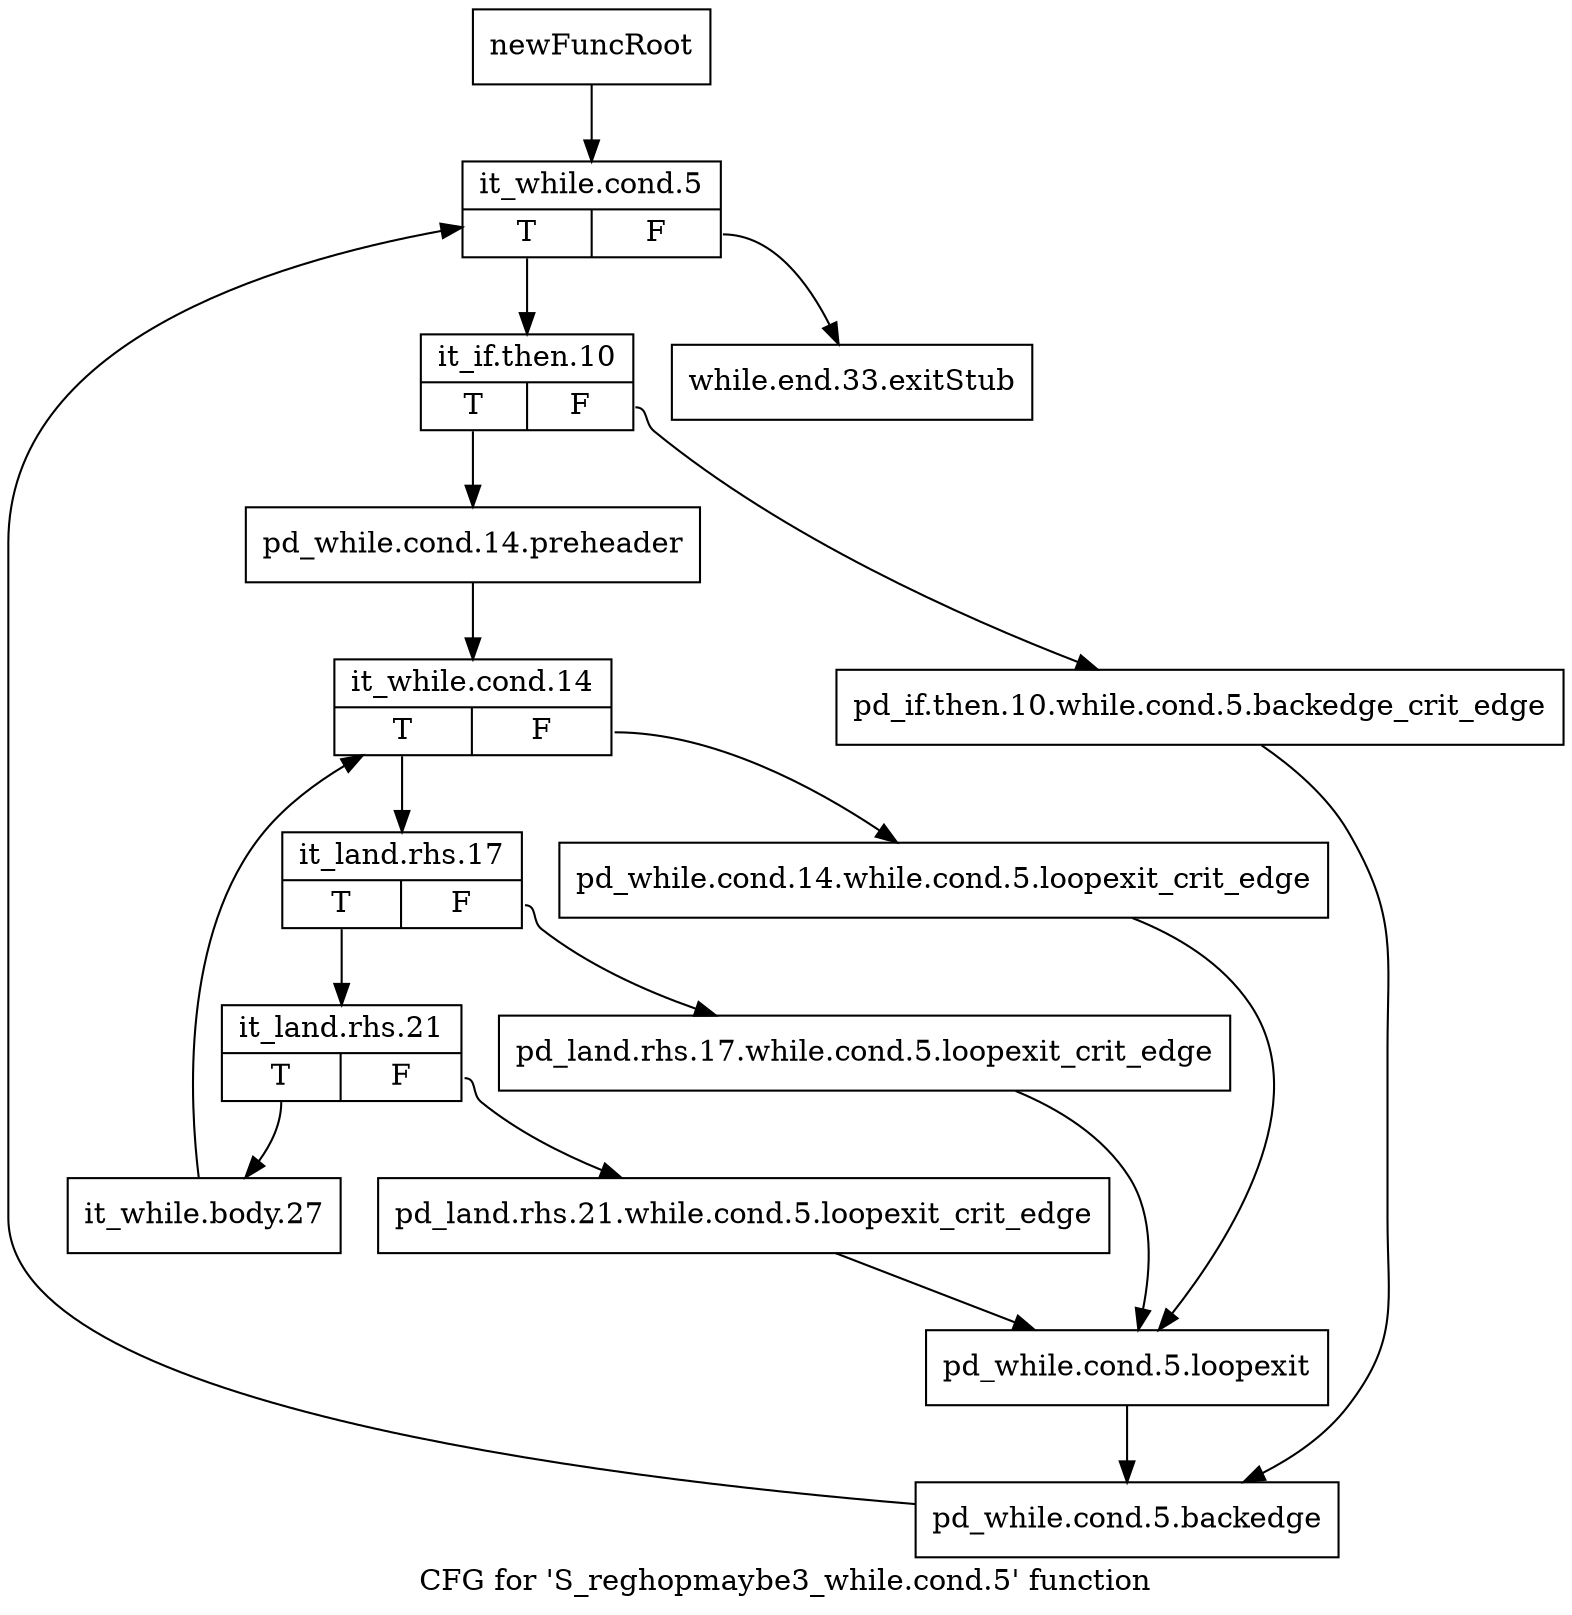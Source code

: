 digraph "CFG for 'S_reghopmaybe3_while.cond.5' function" {
	label="CFG for 'S_reghopmaybe3_while.cond.5' function";

	Node0x52e8750 [shape=record,label="{newFuncRoot}"];
	Node0x52e8750 -> Node0x52e87f0;
	Node0x52e87a0 [shape=record,label="{while.end.33.exitStub}"];
	Node0x52e87f0 [shape=record,label="{it_while.cond.5|{<s0>T|<s1>F}}"];
	Node0x52e87f0:s0 -> Node0x52e8840;
	Node0x52e87f0:s1 -> Node0x52e87a0;
	Node0x52e8840 [shape=record,label="{it_if.then.10|{<s0>T|<s1>F}}"];
	Node0x52e8840:s0 -> Node0x52e88e0;
	Node0x52e8840:s1 -> Node0x52e8890;
	Node0x52e8890 [shape=record,label="{pd_if.then.10.while.cond.5.backedge_crit_edge}"];
	Node0x52e8890 -> Node0x52e8b60;
	Node0x52e88e0 [shape=record,label="{pd_while.cond.14.preheader}"];
	Node0x52e88e0 -> Node0x52e8930;
	Node0x52e8930 [shape=record,label="{it_while.cond.14|{<s0>T|<s1>F}}"];
	Node0x52e8930:s0 -> Node0x52e89d0;
	Node0x52e8930:s1 -> Node0x52e8980;
	Node0x52e8980 [shape=record,label="{pd_while.cond.14.while.cond.5.loopexit_crit_edge}"];
	Node0x52e8980 -> Node0x52e8b10;
	Node0x52e89d0 [shape=record,label="{it_land.rhs.17|{<s0>T|<s1>F}}"];
	Node0x52e89d0:s0 -> Node0x52e8a70;
	Node0x52e89d0:s1 -> Node0x52e8a20;
	Node0x52e8a20 [shape=record,label="{pd_land.rhs.17.while.cond.5.loopexit_crit_edge}"];
	Node0x52e8a20 -> Node0x52e8b10;
	Node0x52e8a70 [shape=record,label="{it_land.rhs.21|{<s0>T|<s1>F}}"];
	Node0x52e8a70:s0 -> Node0x52e8bb0;
	Node0x52e8a70:s1 -> Node0x52e8ac0;
	Node0x52e8ac0 [shape=record,label="{pd_land.rhs.21.while.cond.5.loopexit_crit_edge}"];
	Node0x52e8ac0 -> Node0x52e8b10;
	Node0x52e8b10 [shape=record,label="{pd_while.cond.5.loopexit}"];
	Node0x52e8b10 -> Node0x52e8b60;
	Node0x52e8b60 [shape=record,label="{pd_while.cond.5.backedge}"];
	Node0x52e8b60 -> Node0x52e87f0;
	Node0x52e8bb0 [shape=record,label="{it_while.body.27}"];
	Node0x52e8bb0 -> Node0x52e8930;
}
